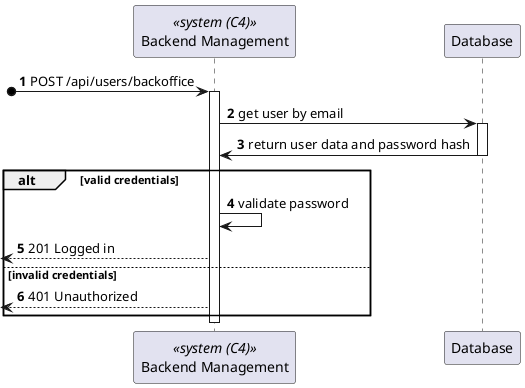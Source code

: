 @startuml

autonumber
participant BE as "Backend Management" <<system (C4)>>
participant DB as "Database"

?o-> BE : POST /api/users/backoffice
activate BE

BE -> DB : get user by email

activate DB 

DB -> BE : return user data and password hash

deactivate DB 

alt valid credentials
    BE -> BE : validate password
    <-- BE : 201 Logged in
else invalid credentials
    <-- BE : 401 Unauthorized
end

deactivate BE

@enduml